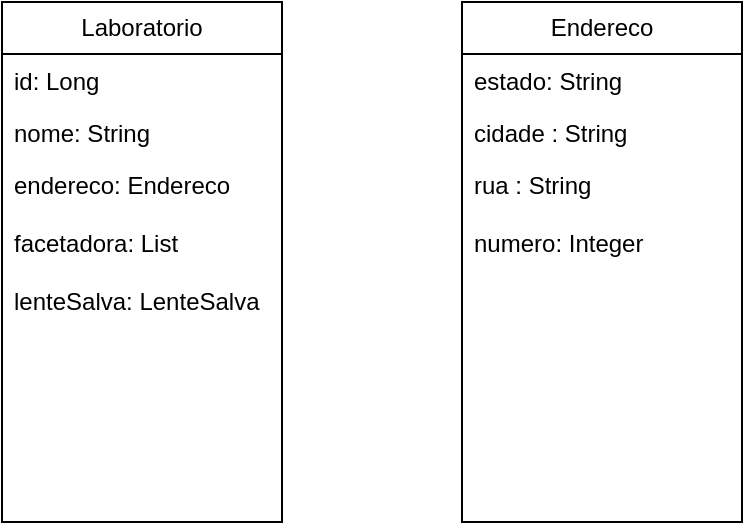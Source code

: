 <mxfile version="24.6.4" type="device">
  <diagram id="M50qrxlyLveBtrqMNztM" name="Página-1">
    <mxGraphModel dx="652" dy="394" grid="1" gridSize="10" guides="1" tooltips="1" connect="1" arrows="1" fold="1" page="1" pageScale="1" pageWidth="827" pageHeight="1169" math="0" shadow="0">
      <root>
        <mxCell id="0" />
        <mxCell id="1" parent="0" />
        <mxCell id="USasIT9jjWZFhcIJ12Hm-1" value="Laboratorio" style="swimlane;fontStyle=0;childLayout=stackLayout;horizontal=1;startSize=26;fillColor=none;horizontalStack=0;resizeParent=1;resizeParentMax=0;resizeLast=0;collapsible=1;marginBottom=0;whiteSpace=wrap;html=1;" vertex="1" parent="1">
          <mxGeometry width="140" height="260" as="geometry" />
        </mxCell>
        <mxCell id="USasIT9jjWZFhcIJ12Hm-2" value="id: Long" style="text;strokeColor=none;fillColor=none;align=left;verticalAlign=top;spacingLeft=4;spacingRight=4;overflow=hidden;rotatable=0;points=[[0,0.5],[1,0.5]];portConstraint=eastwest;whiteSpace=wrap;html=1;" vertex="1" parent="USasIT9jjWZFhcIJ12Hm-1">
          <mxGeometry y="26" width="140" height="26" as="geometry" />
        </mxCell>
        <mxCell id="USasIT9jjWZFhcIJ12Hm-3" value="nome: String" style="text;strokeColor=none;fillColor=none;align=left;verticalAlign=top;spacingLeft=4;spacingRight=4;overflow=hidden;rotatable=0;points=[[0,0.5],[1,0.5]];portConstraint=eastwest;whiteSpace=wrap;html=1;" vertex="1" parent="USasIT9jjWZFhcIJ12Hm-1">
          <mxGeometry y="52" width="140" height="26" as="geometry" />
        </mxCell>
        <mxCell id="USasIT9jjWZFhcIJ12Hm-4" value="endereco: Endereco&lt;div&gt;&lt;br&gt;&lt;/div&gt;&lt;div&gt;facetadora: List&lt;/div&gt;&lt;div&gt;&lt;br&gt;&lt;/div&gt;&lt;div&gt;lenteSalva: LenteSalva&lt;/div&gt;&lt;div&gt;&lt;br&gt;&lt;/div&gt;" style="text;strokeColor=none;fillColor=none;align=left;verticalAlign=top;spacingLeft=4;spacingRight=4;overflow=hidden;rotatable=0;points=[[0,0.5],[1,0.5]];portConstraint=eastwest;whiteSpace=wrap;html=1;" vertex="1" parent="USasIT9jjWZFhcIJ12Hm-1">
          <mxGeometry y="78" width="140" height="182" as="geometry" />
        </mxCell>
        <mxCell id="USasIT9jjWZFhcIJ12Hm-5" value="Endereco" style="swimlane;fontStyle=0;childLayout=stackLayout;horizontal=1;startSize=26;fillColor=none;horizontalStack=0;resizeParent=1;resizeParentMax=0;resizeLast=0;collapsible=1;marginBottom=0;whiteSpace=wrap;html=1;" vertex="1" parent="1">
          <mxGeometry x="230" width="140" height="260" as="geometry" />
        </mxCell>
        <mxCell id="USasIT9jjWZFhcIJ12Hm-6" value="estado: String" style="text;strokeColor=none;fillColor=none;align=left;verticalAlign=top;spacingLeft=4;spacingRight=4;overflow=hidden;rotatable=0;points=[[0,0.5],[1,0.5]];portConstraint=eastwest;whiteSpace=wrap;html=1;" vertex="1" parent="USasIT9jjWZFhcIJ12Hm-5">
          <mxGeometry y="26" width="140" height="26" as="geometry" />
        </mxCell>
        <mxCell id="USasIT9jjWZFhcIJ12Hm-7" value="cidade : String&lt;div&gt;&lt;br&gt;&lt;/div&gt;" style="text;strokeColor=none;fillColor=none;align=left;verticalAlign=top;spacingLeft=4;spacingRight=4;overflow=hidden;rotatable=0;points=[[0,0.5],[1,0.5]];portConstraint=eastwest;whiteSpace=wrap;html=1;" vertex="1" parent="USasIT9jjWZFhcIJ12Hm-5">
          <mxGeometry y="52" width="140" height="26" as="geometry" />
        </mxCell>
        <mxCell id="USasIT9jjWZFhcIJ12Hm-8" value="rua : String&lt;div&gt;&lt;br&gt;&lt;/div&gt;&lt;div&gt;numero: Integer&lt;br&gt;&lt;div&gt;&lt;br&gt;&lt;div&gt;&lt;br&gt;&lt;/div&gt;&lt;/div&gt;&lt;/div&gt;" style="text;strokeColor=none;fillColor=none;align=left;verticalAlign=top;spacingLeft=4;spacingRight=4;overflow=hidden;rotatable=0;points=[[0,0.5],[1,0.5]];portConstraint=eastwest;whiteSpace=wrap;html=1;" vertex="1" parent="USasIT9jjWZFhcIJ12Hm-5">
          <mxGeometry y="78" width="140" height="182" as="geometry" />
        </mxCell>
      </root>
    </mxGraphModel>
  </diagram>
</mxfile>
